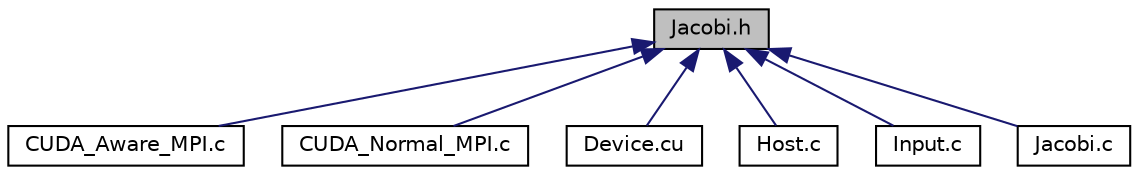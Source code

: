 digraph "Jacobi.h"
{
  edge [fontname="Helvetica",fontsize="10",labelfontname="Helvetica",labelfontsize="10"];
  node [fontname="Helvetica",fontsize="10",shape=record];
  Node1 [label="Jacobi.h",height=0.2,width=0.4,color="black", fillcolor="grey75", style="filled" fontcolor="black"];
  Node1 -> Node2 [dir="back",color="midnightblue",fontsize="10",style="solid",fontname="Helvetica"];
  Node2 [label="CUDA_Aware_MPI.c",height=0.2,width=0.4,color="black", fillcolor="white", style="filled",URL="$CUDA__Aware__MPI_8c.html",tooltip="The implementation details for the CUDA-aware MPI version. "];
  Node1 -> Node3 [dir="back",color="midnightblue",fontsize="10",style="solid",fontname="Helvetica"];
  Node3 [label="CUDA_Normal_MPI.c",height=0.2,width=0.4,color="black", fillcolor="white", style="filled",URL="$CUDA__Normal__MPI_8c.html",tooltip="The implementation details for the normal CUDA &amp; MPI version. "];
  Node1 -> Node4 [dir="back",color="midnightblue",fontsize="10",style="solid",fontname="Helvetica"];
  Node4 [label="Device.cu",height=0.2,width=0.4,color="black", fillcolor="white", style="filled",URL="$Device_8cu.html",tooltip="This contains the device kernels as well as the host wrappers for these kernels. "];
  Node1 -> Node5 [dir="back",color="midnightblue",fontsize="10",style="solid",fontname="Helvetica"];
  Node5 [label="Host.c",height=0.2,width=0.4,color="black", fillcolor="white", style="filled",URL="$Host_8c.html",tooltip="This contains the host functions for data allocations, message passing and host-side computations..."];
  Node1 -> Node6 [dir="back",color="midnightblue",fontsize="10",style="solid",fontname="Helvetica"];
  Node6 [label="Input.c",height=0.2,width=0.4,color="black", fillcolor="white", style="filled",URL="$Input_8c.html",tooltip="This contains the command-line argument parser and support functions. "];
  Node1 -> Node7 [dir="back",color="midnightblue",fontsize="10",style="solid",fontname="Helvetica"];
  Node7 [label="Jacobi.c",height=0.2,width=0.4,color="black", fillcolor="white", style="filled",URL="$Jacobi_8c.html",tooltip="This contains the application entry point. "];
}
